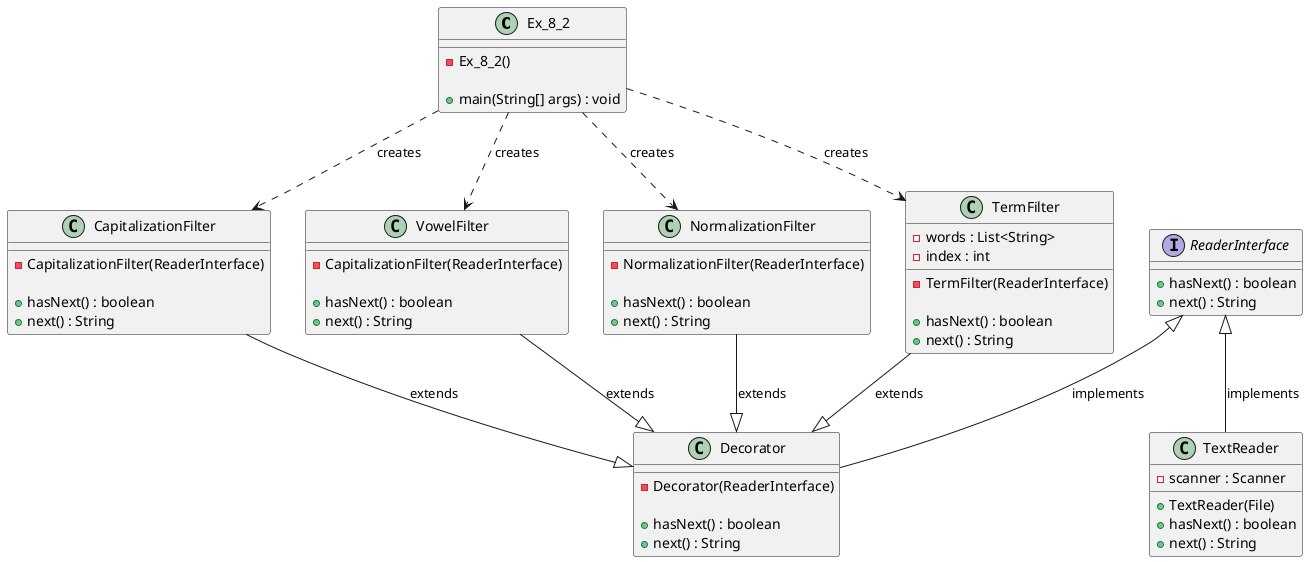 @startuml diagram_8_2

class Ex_8_2 {
    - Ex_8_2()

    + main(String[] args) : void
}

interface ReaderInterface {
    + hasNext() : boolean
    + next() : String
}

class TextReader {
    - scanner : Scanner

    + TextReader(File)
    + hasNext() : boolean
    + next() : String
}

class Decorator {
    - Decorator(ReaderInterface)

    + hasNext() : boolean
    + next() : String
}

class CapitalizationFilter {
    - CapitalizationFilter(ReaderInterface)

    + hasNext() : boolean
    + next() : String
}

class VowelFilter {
    - CapitalizationFilter(ReaderInterface)

    + hasNext() : boolean
    + next() : String
}

class NormalizationFilter {
    - NormalizationFilter(ReaderInterface)

    + hasNext() : boolean
    + next() : String
}

class TermFilter {
    - words : List<String>
    - index : int
    - TermFilter(ReaderInterface)

    + hasNext() : boolean
    + next() : String
}


ReaderInterface <|-- TextReader : implements
ReaderInterface <|-- Decorator : implements

VowelFilter --^ Decorator : extends
CapitalizationFilter --^ Decorator : extends
NormalizationFilter --^ Decorator : extends
TermFilter --^ Decorator : extends

Ex_8_2 ..> TermFilter : creates
Ex_8_2 ..> VowelFilter : creates
Ex_8_2 ..> CapitalizationFilter : creates
Ex_8_2 ..> NormalizationFilter : creates


@enduml